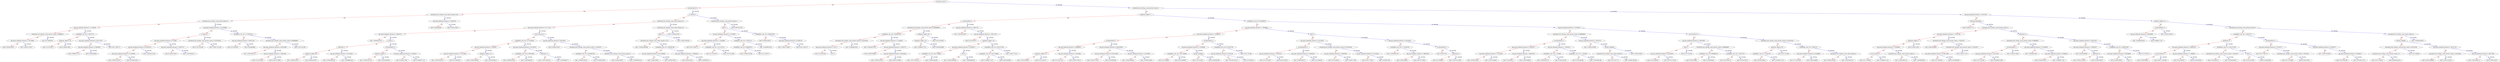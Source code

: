 digraph {
    graph [ rankdir=TB ]

    0 [ label="is_private_room<1" ]
    0 -> 1 [label="yes" color="#FF0000"]
    0 -> 2 [label="no, missing" color="#0000FF"]

    1 [ label="accommodates<2" ]
    1 -> 3 [label="yes" color="#FF0000"]
    1 -> 4 [label="no, missing" color="#0000FF"]

    3 [ label="calculated_host_listings_count_entire_homes<19.5" ]
    3 -> 7 [label="yes" color="#FF0000"]
    3 -> 8 [label="no, missing" color="#0000FF"]

    7 [ label="calculated_host_listings_count_entire_homes<0" ]
    7 -> 15 [label="yes" color="#FF0000"]
    7 -> 16 [label="no, missing" color="#0000FF"]

    15 [ label="log_min_landmark_distance<1.11289763" ]
    15 -> 31 [label="yes" color="#FF0000"]
    15 -> 32 [label="no, missing" color="#0000FF"]

    31 [ label="calculated_host_listings_count_private_rooms<2.66666675" ]
    31 -> 55 [label="yes" color="#FF0000"]
    31 -> 56 [label="no, missing" color="#0000FF"]

    55 [ label="log_mean_landmark_distance<1.26719093" ]
    55 -> 97 [label="yes" color="#FF0000"]
    55 -> 98 [label="no, missing" color="#0000FF"]

    97 [ label="leaf=0.00394259207" ]

    98 [ label="leaf=-0.00912732817" ]

    56 [ label="leaf=0.0276953001" ]

    32 [ label="availability_rate_30<1.43057573" ]
    32 -> 57 [label="yes" color="#FF0000"]
    32 -> 58 [label="no, missing" color="#0000FF"]

    57 [ label="minimum_nights<-28" ]
    57 -> 99 [label="yes" color="#FF0000"]
    57 -> 100 [label="no, missing" color="#0000FF"]

    99 [ label="leaf=0.0125533072" ]

    100 [ label="leaf=0.0469510891" ]

    58 [ label="log_mean_landmark_distance<2.81871319" ]
    58 -> 101 [label="yes" color="#FF0000"]
    58 -> 102 [label="no, missing" color="#0000FF"]

    101 [ label="log_min_landmark_distance<2.04090047" ]
    101 -> 163 [label="yes" color="#FF0000"]
    101 -> 164 [label="no, missing" color="#0000FF"]

    163 [ label="leaf=0.00889571197" ]

    164 [ label="leaf=0.0464948863" ]

    102 [ label="leaf=0.00127490773" ]

    16 [ label="log_mean_landmark_distance<2.41036606" ]
    16 -> 33 [label="yes" color="#FF0000"]
    16 -> 34 [label="no, missing" color="#0000FF"]

    33 [ label="is_shared<1" ]
    33 -> 59 [label="yes" color="#FF0000"]
    33 -> 60 [label="no, missing" color="#0000FF"]

    59 [ label="log_mean_landmark_distance<2.3124907" ]
    59 -> 103 [label="yes" color="#FF0000"]
    59 -> 104 [label="no, missing" color="#0000FF"]

    103 [ label="log_min_landmark_distance<0.543305516" ]
    103 -> 165 [label="yes" color="#FF0000"]
    103 -> 166 [label="no, missing" color="#0000FF"]

    165 [ label="log_mean_landmark_distance<1.37940264" ]
    165 -> 249 [label="yes" color="#FF0000"]
    165 -> 250 [label="no, missing" color="#0000FF"]

    249 [ label="leaf=-0.00925245322" ]

    250 [ label="leaf=0.00394259207" ]

    166 [ label="leaf=-0.00938225165" ]

    104 [ label="log_mean_landmark_distance<2.33907747" ]
    104 -> 167 [label="yes" color="#FF0000"]
    104 -> 168 [label="no, missing" color="#0000FF"]

    167 [ label="leaf=0.00394259207" ]

    168 [ label="leaf=-0.00879384112" ]

    60 [ label="calculated_host_listings_count_private_rooms<0.333333343" ]
    60 -> 105 [label="yes" color="#FF0000"]
    60 -> 106 [label="no, missing" color="#0000FF"]

    105 [ label="leaf=0.0321335196" ]

    106 [ label="leaf=-0.00917010196" ]

    34 [ label="availability_rate_30<-0.732630134" ]
    34 -> 61 [label="yes" color="#FF0000"]
    34 -> 62 [label="no, missing" color="#0000FF"]

    61 [ label="log_min_landmark_distance<2.64621258" ]
    61 -> 107 [label="yes" color="#FF0000"]
    61 -> 108 [label="no, missing" color="#0000FF"]

    107 [ label="leaf=0.0276953001" ]

    108 [ label="leaf=0.0464948863" ]

    62 [ label="calculated_host_listings_count_private_rooms<0.666666687" ]
    62 -> 109 [label="yes" color="#FF0000"]
    62 -> 110 [label="no, missing" color="#0000FF"]

    109 [ label="log_mean_landmark_distance<2.60532689" ]
    109 -> 169 [label="yes" color="#FF0000"]
    109 -> 170 [label="no, missing" color="#0000FF"]

    169 [ label="leaf=-0.00879384112" ]

    170 [ label="log_min_landmark_distance<2.55867004" ]
    170 -> 251 [label="yes" color="#FF0000"]
    170 -> 252 [label="no, missing" color="#0000FF"]

    251 [ label="leaf=0.0223979186" ]

    252 [ label="leaf=0.00279776892" ]

    110 [ label="leaf=0.0321335196" ]

    8 [ label="log_mean_landmark_distance<1.30659235" ]
    8 -> 17 [label="yes" color="#FF0000"]
    8 -> 18 [label="no, missing" color="#0000FF"]

    17 [ label="leaf=0.0469384082" ]

    18 [ label="leaf=0.0043224832" ]

    4 [ label="is_shared<1" ]
    4 -> 9 [label="yes" color="#FF0000"]
    4 -> 10 [label="no, missing" color="#0000FF"]

    9 [ label="calculated_host_listings_count_entire_homes<25" ]
    9 -> 19 [label="yes" color="#FF0000"]
    9 -> 20 [label="no, missing" color="#0000FF"]

    19 [ label="log_mean_landmark_distance<2.51777101" ]
    19 -> 35 [label="yes" color="#FF0000"]
    19 -> 36 [label="no, missing" color="#0000FF"]

    35 [ label="log_mean_landmark_distance<1.40820217" ]
    35 -> 63 [label="yes" color="#FF0000"]
    35 -> 64 [label="no, missing" color="#0000FF"]

    63 [ label="leaf=-0.00940345135" ]

    64 [ label="is_hotel<1" ]
    64 -> 111 [label="yes" color="#FF0000"]
    64 -> 112 [label="no, missing" color="#0000FF"]

    111 [ label="bedrooms<1" ]
    111 -> 171 [label="yes" color="#FF0000"]
    111 -> 172 [label="no, missing" color="#0000FF"]

    171 [ label="minimum_nights<95" ]
    171 -> 253 [label="yes" color="#FF0000"]
    171 -> 254 [label="no, missing" color="#0000FF"]

    253 [ label="leaf=-0.00862182677" ]

    254 [ label="leaf=0.00394259207" ]

    172 [ label="log_min_landmark_distance<1.62735832" ]
    172 -> 255 [label="yes" color="#FF0000"]
    172 -> 256 [label="no, missing" color="#0000FF"]

    255 [ label="leaf=-0.00933900196" ]

    256 [ label="leaf=-0.00896881614" ]

    112 [ label="accommodates<5" ]
    112 -> 173 [label="yes" color="#FF0000"]
    112 -> 174 [label="no, missing" color="#0000FF"]

    173 [ label="minimum_nights<-2" ]
    173 -> 257 [label="yes" color="#FF0000"]
    173 -> 258 [label="no, missing" color="#0000FF"]

    257 [ label="leaf=-0.00870287139" ]

    258 [ label="leaf=-0.00345829851" ]

    174 [ label="log_mean_landmark_distance<1.4338243" ]
    174 -> 259 [label="yes" color="#FF0000"]
    174 -> 260 [label="no, missing" color="#0000FF"]

    259 [ label="leaf=0.0238317084" ]

    260 [ label="leaf=-0.00889571197" ]

    36 [ label="accommodates<3" ]
    36 -> 65 [label="yes" color="#FF0000"]
    36 -> 66 [label="no, missing" color="#0000FF"]

    65 [ label="availability_rate_30<-0.572392642" ]
    65 -> 113 [label="yes" color="#FF0000"]
    65 -> 114 [label="no, missing" color="#0000FF"]

    113 [ label="log_min_landmark_distance<2.2620585" ]
    113 -> 175 [label="yes" color="#FF0000"]
    113 -> 176 [label="no, missing" color="#0000FF"]

    175 [ label="log_min_landmark_distance<2.21515656" ]
    175 -> 261 [label="yes" color="#FF0000"]
    175 -> 262 [label="no, missing" color="#0000FF"]

    261 [ label="leaf=-0.00879384112" ]

    262 [ label="leaf=0.0276953001" ]

    176 [ label="minimum_nights<-22" ]
    176 -> 263 [label="yes" color="#FF0000"]
    176 -> 264 [label="no, missing" color="#0000FF"]

    263 [ label="leaf=-0.00931800995" ]

    264 [ label="leaf=-0.00208196137" ]

    114 [ label="log_mean_landmark_distance<2.61416531" ]
    114 -> 177 [label="yes" color="#FF0000"]
    114 -> 178 [label="no, missing" color="#0000FF"]

    177 [ label="availability_rate_30<0.148675993" ]
    177 -> 265 [label="yes" color="#FF0000"]
    177 -> 266 [label="no, missing" color="#0000FF"]

    265 [ label="leaf=0.00906555168" ]

    266 [ label="leaf=-0.0092999246" ]

    178 [ label="bedrooms<1" ]
    178 -> 267 [label="yes" color="#FF0000"]
    178 -> 268 [label="no, missing" color="#0000FF"]

    267 [ label="leaf=-0.00573852425" ]

    268 [ label="leaf=-0.00938688777" ]

    66 [ label="log_min_landmark_distance<2.06153631" ]
    66 -> 115 [label="yes" color="#FF0000"]
    66 -> 116 [label="no, missing" color="#0000FF"]

    115 [ label="leaf=0.00394259207" ]

    116 [ label="calculated_host_listings_count_private_rooms<1.33333337" ]
    116 -> 179 [label="yes" color="#FF0000"]
    116 -> 180 [label="no, missing" color="#0000FF"]

    179 [ label="availability_rate_30<-0.892867565" ]
    179 -> 269 [label="yes" color="#FF0000"]
    179 -> 270 [label="no, missing" color="#0000FF"]

    269 [ label="leaf=-0.00800184254" ]

    270 [ label="leaf=-0.00940035097" ]

    180 [ label="calculated_host_listings_count_private_rooms<2" ]
    180 -> 271 [label="yes" color="#FF0000"]
    180 -> 272 [label="no, missing" color="#0000FF"]

    271 [ label="leaf=0.00394259207" ]

    272 [ label="leaf=-0.00909952819" ]

    20 [ label="calculated_host_listings_count_entire_homes<33" ]
    20 -> 37 [label="yes" color="#FF0000"]
    20 -> 38 [label="no, missing" color="#0000FF"]

    37 [ label="beds<2" ]
    37 -> 67 [label="yes" color="#FF0000"]
    37 -> 68 [label="no, missing" color="#0000FF"]

    67 [ label="calculated_host_listings_count_entire_homes<32.25" ]
    67 -> 117 [label="yes" color="#FF0000"]
    67 -> 118 [label="no, missing" color="#0000FF"]

    117 [ label="leaf=-0.000910836388" ]

    118 [ label="availability_rate_30<-0.892867565" ]
    118 -> 181 [label="yes" color="#FF0000"]
    118 -> 182 [label="no, missing" color="#0000FF"]

    181 [ label="log_min_landmark_distance<0.922163963" ]
    181 -> 273 [label="yes" color="#FF0000"]
    181 -> 274 [label="no, missing" color="#0000FF"]

    273 [ label="leaf=0.0348219052" ]

    274 [ label="leaf=0.00394259207" ]

    182 [ label="log_mean_landmark_distance<1.30659235" ]
    182 -> 275 [label="yes" color="#FF0000"]
    182 -> 276 [label="no, missing" color="#0000FF"]

    275 [ label="leaf=0.038513232" ]

    276 [ label="leaf=0.0469206572" ]

    68 [ label="leaf=-0.00922546256" ]

    38 [ label="leaf=-0.0094022816" ]

    10 [ label="calculated_host_listings_count_private_rooms<1" ]
    10 -> 21 [label="yes" color="#FF0000"]
    10 -> 22 [label="no, missing" color="#0000FF"]

    21 [ label="beds<2" ]
    21 -> 39 [label="yes" color="#FF0000"]
    21 -> 40 [label="no, missing" color="#0000FF"]

    39 [ label="log_min_landmark_distance<2.12100005" ]
    39 -> 69 [label="yes" color="#FF0000"]
    39 -> 70 [label="no, missing" color="#0000FF"]

    69 [ label="log_mean_landmark_distance<1.73195684" ]
    69 -> 119 [label="yes" color="#FF0000"]
    69 -> 120 [label="no, missing" color="#0000FF"]

    119 [ label="leaf=0.00127490773" ]

    120 [ label="availability_rate_30<-0.412155151" ]
    120 -> 183 [label="yes" color="#FF0000"]
    120 -> 184 [label="no, missing" color="#0000FF"]

    183 [ label="leaf=0.0125533072" ]

    184 [ label="leaf=0.0351101086" ]

    70 [ label="availability_rate_30<1.43057573" ]
    70 -> 121 [label="yes" color="#FF0000"]
    70 -> 122 [label="no, missing" color="#0000FF"]

    121 [ label="availability_rate_30<0.949863374" ]
    121 -> 185 [label="yes" color="#FF0000"]
    121 -> 186 [label="no, missing" color="#0000FF"]

    185 [ label="leaf=-0.00864108186" ]

    186 [ label="leaf=0.0125533072" ]

    122 [ label="leaf=-0.00909952819" ]

    40 [ label="availability_rate_30<-0.892867565" ]
    40 -> 71 [label="yes" color="#FF0000"]
    40 -> 72 [label="no, missing" color="#0000FF"]

    71 [ label="leaf=0.00394259207" ]

    72 [ label="log_mean_landmark_distance<2.97408724" ]
    72 -> 123 [label="yes" color="#FF0000"]
    72 -> 124 [label="no, missing" color="#0000FF"]

    123 [ label="leaf=-0.00927794632" ]

    124 [ label="leaf=0.00127490773" ]

    22 [ label="leaf=0.0467367545" ]

    2 [ label="calculated_host_listings_count_private_rooms<1" ]
    2 -> 5 [label="yes" color="#FF0000"]
    2 -> 6 [label="no, missing" color="#0000FF"]

    5 [ label="minimum_nights<-1" ]
    5 -> 11 [label="yes" color="#FF0000"]
    5 -> 12 [label="no, missing" color="#0000FF"]

    11 [ label="accommodates<2" ]
    11 -> 23 [label="yes" color="#FF0000"]
    11 -> 24 [label="no, missing" color="#0000FF"]

    23 [ label="calculated_host_listings_count_private_rooms<0.666666687" ]
    23 -> 41 [label="yes" color="#FF0000"]
    23 -> 42 [label="no, missing" color="#0000FF"]

    41 [ label="availability_rate_30<-0.892867565" ]
    41 -> 73 [label="yes" color="#FF0000"]
    41 -> 74 [label="no, missing" color="#0000FF"]

    73 [ label="calculated_host_listings_count_private_rooms<0.333333343" ]
    73 -> 125 [label="yes" color="#FF0000"]
    73 -> 126 [label="no, missing" color="#0000FF"]

    125 [ label="log_mean_landmark_distance<2.252177" ]
    125 -> 187 [label="yes" color="#FF0000"]
    125 -> 188 [label="no, missing" color="#0000FF"]

    187 [ label="leaf=0.0143402629" ]

    188 [ label="leaf=-0" ]

    126 [ label="leaf=-0.00909952819" ]

    74 [ label="log_min_landmark_distance<2.11449432" ]
    74 -> 127 [label="yes" color="#FF0000"]
    74 -> 128 [label="no, missing" color="#0000FF"]

    127 [ label="leaf=-0.00934979785" ]

    128 [ label="log_min_landmark_distance<2.16055751" ]
    128 -> 189 [label="yes" color="#FF0000"]
    128 -> 190 [label="no, missing" color="#0000FF"]

    189 [ label="leaf=0.00628260663" ]

    190 [ label="log_min_landmark_distance<2.66535044" ]
    190 -> 277 [label="yes" color="#FF0000"]
    190 -> 278 [label="no, missing" color="#0000FF"]

    277 [ label="leaf=-0.00925245322" ]

    278 [ label="leaf=0.00057973084" ]

    42 [ label="minimum_nights<-26" ]
    42 -> 75 [label="yes" color="#FF0000"]
    42 -> 76 [label="no, missing" color="#0000FF"]

    75 [ label="minimum_nights<-28" ]
    75 -> 129 [label="yes" color="#FF0000"]
    75 -> 130 [label="no, missing" color="#0000FF"]

    129 [ label="leaf=-0.00889571197" ]

    130 [ label="leaf=0.00628260663" ]

    76 [ label="leaf=0.0321335196" ]

    24 [ label="log_min_landmark_distance<2.16055751" ]
    24 -> 43 [label="yes" color="#FF0000"]
    24 -> 44 [label="no, missing" color="#0000FF"]

    43 [ label="leaf=-0.00926835462" ]

    44 [ label="log_min_landmark_distance<2.16547728" ]
    44 -> 77 [label="yes" color="#FF0000"]
    44 -> 78 [label="no, missing" color="#0000FF"]

    77 [ label="leaf=0.0125533072" ]

    78 [ label="minimum_nights<-26" ]
    78 -> 131 [label="yes" color="#FF0000"]
    78 -> 132 [label="no, missing" color="#0000FF"]

    131 [ label="log_mean_landmark_distance<3.20049572" ]
    131 -> 191 [label="yes" color="#FF0000"]
    131 -> 192 [label="no, missing" color="#0000FF"]

    191 [ label="availability_rate_30<-0.812748849" ]
    191 -> 279 [label="yes" color="#FF0000"]
    191 -> 280 [label="no, missing" color="#0000FF"]

    279 [ label="leaf=-0.00770581514" ]

    280 [ label="leaf=-0.00938764308" ]

    192 [ label="beds<2" ]
    192 -> 281 [label="yes" color="#FF0000"]
    192 -> 282 [label="no, missing" color="#0000FF"]

    281 [ label="leaf=-0.000910836388" ]

    282 [ label="leaf=-0.00896849204" ]

    132 [ label="availability_rate_30<-0.652511358" ]
    132 -> 193 [label="yes" color="#FF0000"]
    132 -> 194 [label="no, missing" color="#0000FF"]

    193 [ label="availability_rate_30<-0.812748849" ]
    193 -> 283 [label="yes" color="#FF0000"]
    193 -> 284 [label="no, missing" color="#0000FF"]

    283 [ label="leaf=-0.00889571197" ]

    284 [ label="leaf=0.00628260663" ]

    194 [ label="leaf=-0.00912732817" ]

    12 [ label="availability_rate_30<0.549269676" ]
    12 -> 25 [label="yes" color="#FF0000"]
    12 -> 26 [label="no, missing" color="#0000FF"]

    25 [ label="log_min_landmark_distance<1.70640099" ]
    25 -> 45 [label="yes" color="#FF0000"]
    25 -> 46 [label="no, missing" color="#0000FF"]

    45 [ label="log_mean_landmark_distance<1.76296079" ]
    45 -> 79 [label="yes" color="#FF0000"]
    45 -> 80 [label="no, missing" color="#0000FF"]

    79 [ label="accommodates<2" ]
    79 -> 133 [label="yes" color="#FF0000"]
    79 -> 134 [label="no, missing" color="#0000FF"]

    133 [ label="log_min_landmark_distance<1.08566916" ]
    133 -> 195 [label="yes" color="#FF0000"]
    133 -> 196 [label="no, missing" color="#0000FF"]

    195 [ label="minimum_nights<13" ]
    195 -> 285 [label="yes" color="#FF0000"]
    195 -> 286 [label="no, missing" color="#0000FF"]

    285 [ label="leaf=-0.00513492897" ]

    286 [ label="leaf=0.0125533072" ]

    196 [ label="log_min_landmark_distance<1.20210803" ]
    196 -> 287 [label="yes" color="#FF0000"]
    196 -> 288 [label="no, missing" color="#0000FF"]

    287 [ label="leaf=0.0216011163" ]

    288 [ label="leaf=0.00037516313" ]

    134 [ label="log_min_landmark_distance<0.569435656" ]
    134 -> 197 [label="yes" color="#FF0000"]
    134 -> 198 [label="no, missing" color="#0000FF"]

    197 [ label="log_min_landmark_distance<0.505514264" ]
    197 -> 289 [label="yes" color="#FF0000"]
    197 -> 290 [label="no, missing" color="#0000FF"]

    289 [ label="leaf=-0.00912732817" ]

    290 [ label="leaf=0.0180380568" ]

    198 [ label="log_min_landmark_distance<1.20210803" ]
    198 -> 291 [label="yes" color="#FF0000"]
    198 -> 292 [label="no, missing" color="#0000FF"]

    291 [ label="leaf=-0.00933589041" ]

    292 [ label="leaf=-0.00681919651" ]

    80 [ label="accommodates<2" ]
    80 -> 135 [label="yes" color="#FF0000"]
    80 -> 136 [label="no, missing" color="#0000FF"]

    135 [ label="log_mean_landmark_distance<2.10459065" ]
    135 -> 199 [label="yes" color="#FF0000"]
    135 -> 200 [label="no, missing" color="#0000FF"]

    199 [ label="availability_rate_30<-0.812748849" ]
    199 -> 293 [label="yes" color="#FF0000"]
    199 -> 294 [label="no, missing" color="#0000FF"]

    293 [ label="leaf=0.015294699" ]

    294 [ label="leaf=0.00118909637" ]

    200 [ label="instant_bookable" ]
    200 -> 295 [label="yes" color="#FF0000"]
    200 -> 296 [label="no, missing" color="#0000FF"]

    295 [ label="leaf=0.019741198" ]

    296 [ label="leaf=0.0463885069" ]

    136 [ label="availability_rate_30<0.228794739" ]
    136 -> 201 [label="yes" color="#FF0000"]
    136 -> 202 [label="no, missing" color="#0000FF"]

    201 [ label="log_min_landmark_distance<1.6745156" ]
    201 -> 297 [label="yes" color="#FF0000"]
    201 -> 298 [label="no, missing" color="#0000FF"]

    297 [ label="leaf=-0.00185220176" ]

    298 [ label="leaf=0.013650611" ]

    202 [ label="leaf=0.0351101086" ]

    46 [ label="beds<2" ]
    46 -> 81 [label="yes" color="#FF0000"]
    46 -> 82 [label="no, missing" color="#0000FF"]

    81 [ label="log_mean_landmark_distance<2.54744053" ]
    81 -> 137 [label="yes" color="#FF0000"]
    81 -> 138 [label="no, missing" color="#0000FF"]

    137 [ label="accommodates<2" ]
    137 -> 203 [label="yes" color="#FF0000"]
    137 -> 204 [label="no, missing" color="#0000FF"]

    203 [ label="log_min_landmark_distance<2.22334123" ]
    203 -> 299 [label="yes" color="#FF0000"]
    203 -> 300 [label="no, missing" color="#0000FF"]

    299 [ label="leaf=0.0313703045" ]

    300 [ label="leaf=0.0043224832" ]

    204 [ label="log_mean_landmark_distance<2.19624567" ]
    204 -> 301 [label="yes" color="#FF0000"]
    204 -> 302 [label="no, missing" color="#0000FF"]

    301 [ label="leaf=0.00981988572" ]

    302 [ label="leaf=0.0221908018" ]

    138 [ label="calculated_host_listings_count_private_rooms<0.333333343" ]
    138 -> 205 [label="yes" color="#FF0000"]
    138 -> 206 [label="no, missing" color="#0000FF"]

    205 [ label="log_min_landmark_distance<2.32697892" ]
    205 -> 303 [label="yes" color="#FF0000"]
    205 -> 304 [label="no, missing" color="#0000FF"]

    303 [ label="leaf=0.0141936932" ]

    304 [ label="leaf=0.0299771484" ]

    206 [ label="log_min_landmark_distance<2.51524878" ]
    206 -> 305 [label="yes" color="#FF0000"]
    206 -> 306 [label="no, missing" color="#0000FF"]

    305 [ label="leaf=0.0437727943" ]

    306 [ label="leaf=0.0356955789" ]

    82 [ label="log_min_landmark_distance<2.06153631" ]
    82 -> 139 [label="yes" color="#FF0000"]
    82 -> 140 [label="no, missing" color="#0000FF"]

    139 [ label="availability_rate_30<-0.732630134" ]
    139 -> 207 [label="yes" color="#FF0000"]
    139 -> 208 [label="no, missing" color="#0000FF"]

    207 [ label="leaf=-0.00926635787" ]

    208 [ label="log_min_landmark_distance<1.88881624" ]
    208 -> 307 [label="yes" color="#FF0000"]
    208 -> 308 [label="no, missing" color="#0000FF"]

    307 [ label="leaf=0.0462289862" ]

    308 [ label="leaf=0.00279776892" ]

    140 [ label="accommodates<2" ]
    140 -> 209 [label="yes" color="#FF0000"]
    140 -> 210 [label="no, missing" color="#0000FF"]

    209 [ label="leaf=0.038513232" ]

    210 [ label="bedrooms<2" ]
    210 -> 309 [label="yes" color="#FF0000"]
    210 -> 310 [label="no, missing" color="#0000FF"]

    309 [ label="leaf=0.015294699" ]

    310 [ label="leaf=-0.00216172845" ]

    26 [ label="log_min_landmark_distance<1.87290013" ]
    26 -> 47 [label="yes" color="#FF0000"]
    26 -> 48 [label="no, missing" color="#0000FF"]

    47 [ label="calculated_host_listings_count_private_rooms<0.666666687" ]
    47 -> 83 [label="yes" color="#FF0000"]
    47 -> 84 [label="no, missing" color="#0000FF"]

    83 [ label="accommodates<2" ]
    83 -> 141 [label="yes" color="#FF0000"]
    83 -> 142 [label="no, missing" color="#0000FF"]

    141 [ label="log_mean_landmark_distance<2.05825877" ]
    141 -> 211 [label="yes" color="#FF0000"]
    141 -> 212 [label="no, missing" color="#0000FF"]

    211 [ label="log_mean_landmark_distance<1.23109245" ]
    211 -> 311 [label="yes" color="#FF0000"]
    211 -> 312 [label="no, missing" color="#0000FF"]

    311 [ label="leaf=0.00394259207" ]

    312 [ label="leaf=-0.00716246851" ]

    212 [ label="log_min_landmark_distance<1.60935783" ]
    212 -> 313 [label="yes" color="#FF0000"]
    212 -> 314 [label="no, missing" color="#0000FF"]

    313 [ label="leaf=0.013650611" ]

    314 [ label="leaf=-0.0020926944" ]

    142 [ label="log_min_landmark_distance<1.78358233" ]
    142 -> 213 [label="yes" color="#FF0000"]
    142 -> 214 [label="no, missing" color="#0000FF"]

    213 [ label="availability_rate_30<1.2703383" ]
    213 -> 315 [label="yes" color="#FF0000"]
    213 -> 316 [label="no, missing" color="#0000FF"]

    315 [ label="leaf=-0.00609108713" ]

    316 [ label="leaf=-0.0091626104" ]

    214 [ label="availability_rate_30<1.11010087" ]
    214 -> 317 [label="yes" color="#FF0000"]
    214 -> 318 [label="no, missing" color="#0000FF"]

    317 [ label="leaf=0.0180380568" ]

    318 [ label="leaf=-0.00565881468" ]

    84 [ label="log_min_landmark_distance<1.50552273" ]
    84 -> 143 [label="yes" color="#FF0000"]
    84 -> 144 [label="no, missing" color="#0000FF"]

    143 [ label="leaf=-0.00923545938" ]

    144 [ label="instant_bookable" ]
    144 -> 215 [label="yes" color="#FF0000"]
    144 -> 216 [label="no, missing" color="#0000FF"]

    215 [ label="calculated_host_listings_count_entire_homes<0" ]
    215 -> 319 [label="yes" color="#FF0000"]
    215 -> 320 [label="no, missing" color="#0000FF"]

    319 [ label="leaf=0.0221437775" ]

    320 [ label="leaf=-0.00864108186" ]

    216 [ label="leaf=-0.00902308617" ]

    48 [ label="accommodates<2" ]
    48 -> 85 [label="yes" color="#FF0000"]
    48 -> 86 [label="no, missing" color="#0000FF"]

    85 [ label="log_min_landmark_distance<2.29407859" ]
    85 -> 145 [label="yes" color="#FF0000"]
    85 -> 146 [label="no, missing" color="#0000FF"]

    145 [ label="beds<2" ]
    145 -> 217 [label="yes" color="#FF0000"]
    145 -> 218 [label="no, missing" color="#0000FF"]

    217 [ label="log_min_landmark_distance<1.95428979" ]
    217 -> 321 [label="yes" color="#FF0000"]
    217 -> 322 [label="no, missing" color="#0000FF"]

    321 [ label="leaf=0.0135408556" ]

    322 [ label="leaf=0.00137573259" ]

    218 [ label="leaf=0.0321335196" ]

    146 [ label="calculated_host_listings_count_private_rooms<0.666666687" ]
    146 -> 219 [label="yes" color="#FF0000"]
    146 -> 220 [label="no, missing" color="#0000FF"]

    219 [ label="availability_rate_30<0.949863374" ]
    219 -> 323 [label="yes" color="#FF0000"]
    219 -> 324 [label="no, missing" color="#0000FF"]

    323 [ label="leaf=0.0395769961" ]

    324 [ label="leaf=0.0109009044" ]

    220 [ label="availability_rate_30<1.43057573" ]
    220 -> 325 [label="yes" color="#FF0000"]
    220 -> 326 [label="no, missing" color="#0000FF"]

    325 [ label="leaf=0.0424416512" ]

    326 [ label="leaf=0.0184242874" ]

    86 [ label="calculated_host_listings_count_private_rooms<0.333333343" ]
    86 -> 147 [label="yes" color="#FF0000"]
    86 -> 148 [label="no, missing" color="#0000FF"]

    147 [ label="minimum_nights<105" ]
    147 -> 221 [label="yes" color="#FF0000"]
    147 -> 222 [label="no, missing" color="#0000FF"]

    221 [ label="availability_rate_30<1.35045707" ]
    221 -> 327 [label="yes" color="#FF0000"]
    221 -> 328 [label="no, missing" color="#0000FF"]

    327 [ label="leaf=0.00260786642" ]

    328 [ label="leaf=-0.00385671179" ]

    222 [ label="leaf=0.0351101086" ]

    148 [ label="availability_rate_30<1.35045707" ]
    148 -> 223 [label="yes" color="#FF0000"]
    148 -> 224 [label="no, missing" color="#0000FF"]

    223 [ label="log_mean_landmark_distance<2.91448689" ]
    223 -> 329 [label="yes" color="#FF0000"]
    223 -> 330 [label="no, missing" color="#0000FF"]

    329 [ label="leaf=0.0113819269" ]

    330 [ label="leaf=0.0462289862" ]

    224 [ label="calculated_host_listings_count_entire_homes<0" ]
    224 -> 331 [label="yes" color="#FF0000"]
    224 -> 332 [label="no, missing" color="#0000FF"]

    331 [ label="leaf=0.00694103586" ]

    332 [ label="leaf=-0.00420607347" ]

    6 [ label="log_min_landmark_distance<1.28572476" ]
    6 -> 13 [label="yes" color="#FF0000"]
    6 -> 14 [label="no, missing" color="#0000FF"]

    13 [ label="borough_Manhattan" ]
    13 -> 27 [label="yes" color="#FF0000"]
    13 -> 28 [label="no, missing" color="#0000FF"]

    27 [ label="leaf=0.0468141772" ]

    28 [ label="calculated_host_listings_count_private_rooms<3" ]
    28 -> 49 [label="yes" color="#FF0000"]
    28 -> 50 [label="no, missing" color="#0000FF"]

    49 [ label="log_mean_landmark_distance<1.74231148" ]
    49 -> 87 [label="yes" color="#FF0000"]
    49 -> 88 [label="no, missing" color="#0000FF"]

    87 [ label="minimum_nights<1" ]
    87 -> 149 [label="yes" color="#FF0000"]
    87 -> 150 [label="no, missing" color="#0000FF"]

    149 [ label="log_mean_landmark_distance<1.25636804" ]
    149 -> 225 [label="yes" color="#FF0000"]
    149 -> 226 [label="no, missing" color="#0000FF"]

    225 [ label="accommodates<2" ]
    225 -> 333 [label="yes" color="#FF0000"]
    225 -> 334 [label="no, missing" color="#0000FF"]

    333 [ label="leaf=0.0113733858" ]

    334 [ label="leaf=-0.00889571197" ]

    226 [ label="calculated_host_listings_count_private_rooms<2" ]
    226 -> 335 [label="yes" color="#FF0000"]
    226 -> 336 [label="no, missing" color="#0000FF"]

    335 [ label="leaf=-0.00932893716" ]

    336 [ label="leaf=-0.00590660051" ]

    150 [ label="leaf=0.0238317084" ]

    88 [ label="calculated_host_listings_count_private_rooms<1.33333337" ]
    88 -> 151 [label="yes" color="#FF0000"]
    88 -> 152 [label="no, missing" color="#0000FF"]

    151 [ label="leaf=0.00628260663" ]

    152 [ label="calculated_host_listings_count_private_rooms<2.33333325" ]
    152 -> 227 [label="yes" color="#FF0000"]
    152 -> 228 [label="no, missing" color="#0000FF"]

    227 [ label="log_mean_landmark_distance<2.04617906" ]
    227 -> 337 [label="yes" color="#FF0000"]
    227 -> 338 [label="no, missing" color="#0000FF"]

    337 [ label="leaf=0.0373583362" ]

    338 [ label="leaf=0.0180380568" ]

    228 [ label="leaf=0.0467077233" ]

    50 [ label="bedrooms<4" ]
    50 -> 89 [label="yes" color="#FF0000"]
    50 -> 90 [label="no, missing" color="#0000FF"]

    89 [ label="calculated_host_listings_count_private_rooms<4.66666651" ]
    89 -> 153 [label="yes" color="#FF0000"]
    89 -> 154 [label="no, missing" color="#0000FF"]

    153 [ label="accommodates<2" ]
    153 -> 229 [label="yes" color="#FF0000"]
    153 -> 230 [label="no, missing" color="#0000FF"]

    229 [ label="log_mean_landmark_distance<1.45471835" ]
    229 -> 339 [label="yes" color="#FF0000"]
    229 -> 340 [label="no, missing" color="#0000FF"]

    339 [ label="leaf=0.0321335196" ]

    340 [ label="leaf=0.000986312982" ]

    230 [ label="leaf=-0.00929210987" ]

    154 [ label="log_mean_landmark_distance<2.07858038" ]
    154 -> 231 [label="yes" color="#FF0000"]
    154 -> 232 [label="no, missing" color="#0000FF"]

    231 [ label="leaf=-0.00908034295" ]

    232 [ label="log_mean_landmark_distance<2.0980022" ]
    232 -> 341 [label="yes" color="#FF0000"]
    232 -> 342 [label="no, missing" color="#0000FF"]

    341 [ label="leaf=0.00394259207" ]

    342 [ label="leaf=-0.00889571197" ]

    90 [ label="log_mean_landmark_distance<2.00352192" ]
    90 -> 155 [label="yes" color="#FF0000"]
    90 -> 156 [label="no, missing" color="#0000FF"]

    155 [ label="log_mean_landmark_distance<1.30659235" ]
    155 -> 233 [label="yes" color="#FF0000"]
    155 -> 234 [label="no, missing" color="#0000FF"]

    233 [ label="leaf=0.00628260663" ]

    234 [ label="bedrooms<5" ]
    234 -> 343 [label="yes" color="#FF0000"]
    234 -> 344 [label="no, missing" color="#0000FF"]

    343 [ label="leaf=-0.00921421684" ]

    344 [ label="leaf=0.00394259207" ]

    156 [ label="availability_rate_30<-0.892867565" ]
    156 -> 235 [label="yes" color="#FF0000"]
    156 -> 236 [label="no, missing" color="#0000FF"]

    235 [ label="log_mean_landmark_distance<2.02836609" ]
    235 -> 345 [label="yes" color="#FF0000"]
    235 -> 346 [label="no, missing" color="#0000FF"]

    345 [ label="leaf=0.00394259207" ]

    346 [ label="leaf=-0" ]

    236 [ label="leaf=0.0125533072" ]

    14 [ label="minimum_nights<-15" ]
    14 -> 29 [label="yes" color="#FF0000"]
    14 -> 30 [label="no, missing" color="#0000FF"]

    29 [ label="accommodates<2" ]
    29 -> 51 [label="yes" color="#FF0000"]
    29 -> 52 [label="no, missing" color="#0000FF"]

    51 [ label="log_min_landmark_distance<1.96302068" ]
    51 -> 91 [label="yes" color="#FF0000"]
    51 -> 92 [label="no, missing" color="#0000FF"]

    91 [ label="leaf=-0.00909952819" ]

    92 [ label="leaf=0.00889571197" ]

    52 [ label="leaf=-0.00937483367" ]

    30 [ label="calculated_host_listings_count_private_rooms<3" ]
    30 -> 53 [label="yes" color="#FF0000"]
    30 -> 54 [label="no, missing" color="#0000FF"]

    53 [ label="availability_rate_30<1.43057573" ]
    53 -> 93 [label="yes" color="#FF0000"]
    53 -> 94 [label="no, missing" color="#0000FF"]

    93 [ label="bedrooms<3" ]
    93 -> 157 [label="yes" color="#FF0000"]
    93 -> 158 [label="no, missing" color="#0000FF"]

    157 [ label="log_mean_landmark_distance<1.99405193" ]
    157 -> 237 [label="yes" color="#FF0000"]
    157 -> 238 [label="no, missing" color="#0000FF"]

    237 [ label="accommodates<2" ]
    237 -> 347 [label="yes" color="#FF0000"]
    237 -> 348 [label="no, missing" color="#0000FF"]

    347 [ label="leaf=0.0269260593" ]

    348 [ label="leaf=0.000717362389" ]

    238 [ label="log_min_landmark_distance<2.71966529" ]
    238 -> 349 [label="yes" color="#FF0000"]
    238 -> 350 [label="no, missing" color="#0000FF"]

    349 [ label="leaf=0.0333796032" ]

    350 [ label="leaf=0.0192676056" ]

    158 [ label="availability_rate_30<-0.652511358" ]
    158 -> 239 [label="yes" color="#FF0000"]
    158 -> 240 [label="no, missing" color="#0000FF"]

    239 [ label="calculated_host_listings_count_private_rooms<1.33333337" ]
    239 -> 351 [label="yes" color="#FF0000"]
    239 -> 352 [label="no, missing" color="#0000FF"]

    351 [ label="leaf=0.0108368471" ]

    352 [ label="leaf=-0.00444919057" ]

    240 [ label="beds<2" ]
    240 -> 353 [label="yes" color="#FF0000"]
    240 -> 354 [label="no, missing" color="#0000FF"]

    353 [ label="leaf=0.0321335196" ]

    354 [ label="leaf=0.0180380568" ]

    94 [ label="accommodates<2" ]
    94 -> 159 [label="yes" color="#FF0000"]
    94 -> 160 [label="no, missing" color="#0000FF"]

    159 [ label="log_mean_landmark_distance<2.31678271" ]
    159 -> 241 [label="yes" color="#FF0000"]
    159 -> 242 [label="no, missing" color="#0000FF"]

    241 [ label="leaf=0.00127490773" ]

    242 [ label="calculated_host_listings_count_private_rooms<1.33333337" ]
    242 -> 355 [label="yes" color="#FF0000"]
    242 -> 356 [label="no, missing" color="#0000FF"]

    355 [ label="leaf=0.0113733858" ]

    356 [ label="leaf=0.0381018817" ]

    160 [ label="log_mean_landmark_distance<2.05825877" ]
    160 -> 243 [label="yes" color="#FF0000"]
    160 -> 244 [label="no, missing" color="#0000FF"]

    243 [ label="leaf=-0.00923545938" ]

    244 [ label="log_mean_landmark_distance<2.30046511" ]
    244 -> 357 [label="yes" color="#FF0000"]
    244 -> 358 [label="no, missing" color="#0000FF"]

    357 [ label="leaf=0.0187003799" ]

    358 [ label="leaf=-0.00195471011" ]

    54 [ label="calculated_host_listings_count_entire_homes<4" ]
    54 -> 95 [label="yes" color="#FF0000"]
    54 -> 96 [label="no, missing" color="#0000FF"]

    95 [ label="instant_bookable" ]
    95 -> 161 [label="yes" color="#FF0000"]
    95 -> 162 [label="no, missing" color="#0000FF"]

    161 [ label="calculated_host_listings_count_private_rooms<239.333328" ]
    161 -> 245 [label="yes" color="#FF0000"]
    161 -> 246 [label="no, missing" color="#0000FF"]

    245 [ label="calculated_host_listings_count_private_rooms<117" ]
    245 -> 359 [label="yes" color="#FF0000"]
    245 -> 360 [label="no, missing" color="#0000FF"]

    359 [ label="leaf=0.0417149216" ]

    360 [ label="leaf=0.00682951976" ]

    246 [ label="leaf=0.0470169894" ]

    162 [ label="log_mean_landmark_distance<1.96741128" ]
    162 -> 247 [label="yes" color="#FF0000"]
    162 -> 248 [label="no, missing" color="#0000FF"]

    247 [ label="calculated_host_listings_count_private_rooms<4.33333349" ]
    247 -> 361 [label="yes" color="#FF0000"]
    247 -> 362 [label="no, missing" color="#0000FF"]

    361 [ label="leaf=0.00915049668" ]

    362 [ label="leaf=-0.00515704323" ]

    248 [ label="log_min_landmark_distance<1.48077083" ]
    248 -> 363 [label="yes" color="#FF0000"]
    248 -> 364 [label="no, missing" color="#0000FF"]

    363 [ label="leaf=-0.00879384112" ]

    364 [ label="leaf=0.0360103287" ]

    96 [ label="leaf=-0.00930344034" ]
}
